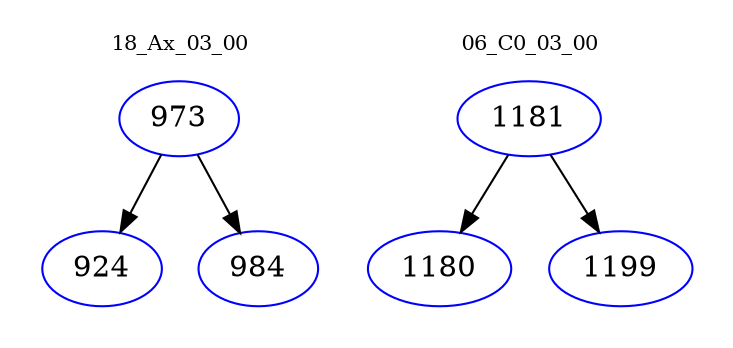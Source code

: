 digraph{
subgraph cluster_0 {
color = white
label = "18_Ax_03_00";
fontsize=10;
T0_973 [label="973", color="blue"]
T0_973 -> T0_924 [color="black"]
T0_924 [label="924", color="blue"]
T0_973 -> T0_984 [color="black"]
T0_984 [label="984", color="blue"]
}
subgraph cluster_1 {
color = white
label = "06_C0_03_00";
fontsize=10;
T1_1181 [label="1181", color="blue"]
T1_1181 -> T1_1180 [color="black"]
T1_1180 [label="1180", color="blue"]
T1_1181 -> T1_1199 [color="black"]
T1_1199 [label="1199", color="blue"]
}
}
